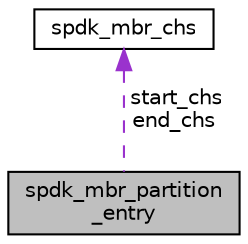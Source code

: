 digraph "spdk_mbr_partition_entry"
{
  edge [fontname="Helvetica",fontsize="10",labelfontname="Helvetica",labelfontsize="10"];
  node [fontname="Helvetica",fontsize="10",shape=record];
  Node1 [label="spdk_mbr_partition\l_entry",height=0.2,width=0.4,color="black", fillcolor="grey75", style="filled", fontcolor="black"];
  Node2 -> Node1 [dir="back",color="darkorchid3",fontsize="10",style="dashed",label=" start_chs\nend_chs" ,fontname="Helvetica"];
  Node2 [label="spdk_mbr_chs",height=0.2,width=0.4,color="black", fillcolor="white", style="filled",URL="$structspdk__mbr__chs.html"];
}
